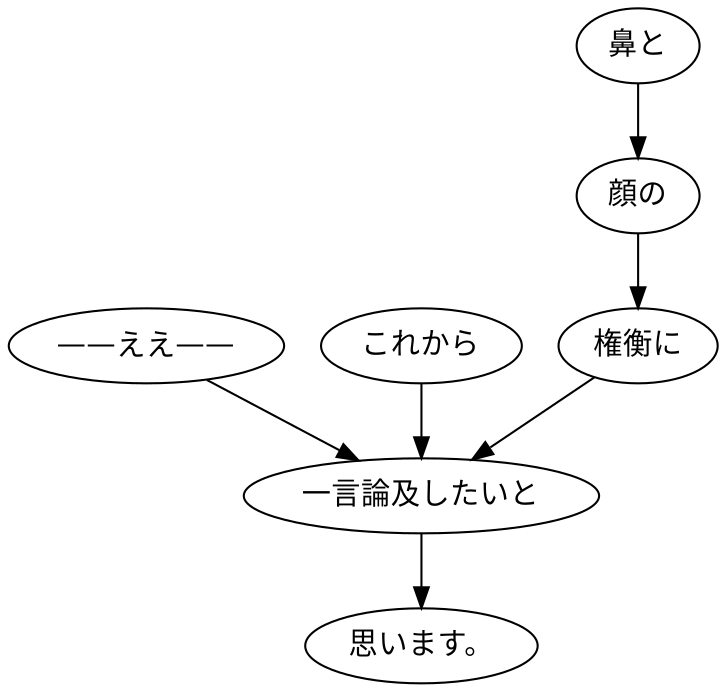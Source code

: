 digraph graph1993 {
	node0 [label="——ええ——"];
	node1 [label="これから"];
	node2 [label="鼻と"];
	node3 [label="顔の"];
	node4 [label="権衡に"];
	node5 [label="一言論及したいと"];
	node6 [label="思います。"];
	node0 -> node5;
	node1 -> node5;
	node2 -> node3;
	node3 -> node4;
	node4 -> node5;
	node5 -> node6;
}
